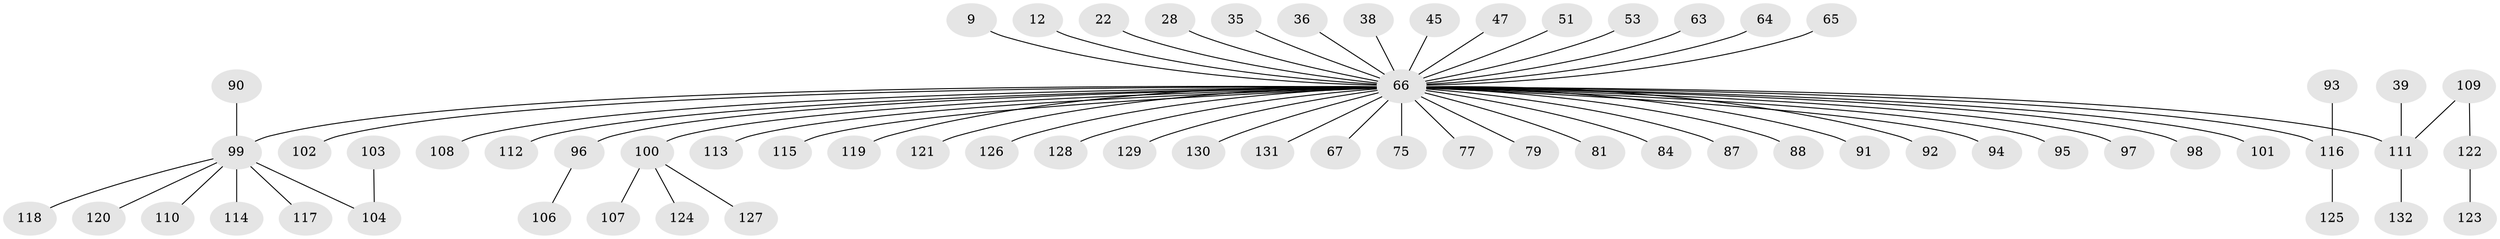 // original degree distribution, {1: 0.6666666666666666, 24: 0.007575757575757576, 13: 0.007575757575757576, 6: 0.022727272727272728, 5: 0.030303030303030304, 7: 0.007575757575757576, 2: 0.15151515151515152, 3: 0.06060606060606061, 4: 0.03787878787878788, 10: 0.007575757575757576}
// Generated by graph-tools (version 1.1) at 2025/47/03/09/25 04:47:38]
// undirected, 66 vertices, 65 edges
graph export_dot {
graph [start="1"]
  node [color=gray90,style=filled];
  9;
  12;
  22;
  28;
  35;
  36;
  38;
  39;
  45 [super="+44"];
  47;
  51;
  53;
  63;
  64;
  65;
  66 [super="+34+33"];
  67;
  75;
  77;
  79;
  81;
  84;
  87;
  88;
  90;
  91 [super="+54"];
  92;
  93;
  94;
  95 [super="+83"];
  96;
  97;
  98 [super="+41"];
  99 [super="+60+71+73+76+89"];
  100 [super="+59+69"];
  101;
  102 [super="+37"];
  103;
  104 [super="+72"];
  106;
  107;
  108;
  109;
  110;
  111 [super="+23"];
  112 [super="+80"];
  113;
  114;
  115 [super="+42+74"];
  116 [super="+7+16+17+62+31+43+48+105+55+61+85"];
  117;
  118;
  119;
  120;
  121;
  122;
  123;
  124;
  125;
  126;
  127;
  128;
  129;
  130;
  131 [super="+86"];
  132 [super="+82"];
  9 -- 66;
  12 -- 66;
  22 -- 66;
  28 -- 66;
  35 -- 66;
  36 -- 66;
  38 -- 66;
  39 -- 111;
  45 -- 66;
  47 -- 66;
  51 -- 66;
  53 -- 66;
  63 -- 66;
  64 -- 66;
  65 -- 66;
  66 -- 88;
  66 -- 129;
  66 -- 111 [weight=2];
  66 -- 128;
  66 -- 130;
  66 -- 67;
  66 -- 75;
  66 -- 77;
  66 -- 79;
  66 -- 81;
  66 -- 84;
  66 -- 87;
  66 -- 92;
  66 -- 94;
  66 -- 96;
  66 -- 97;
  66 -- 101;
  66 -- 108;
  66 -- 113;
  66 -- 116;
  66 -- 119;
  66 -- 121;
  66 -- 126;
  66 -- 100;
  66 -- 115;
  66 -- 102;
  66 -- 98;
  66 -- 91;
  66 -- 99;
  66 -- 112;
  66 -- 95;
  66 -- 131;
  90 -- 99;
  93 -- 116;
  96 -- 106;
  99 -- 110;
  99 -- 114;
  99 -- 118;
  99 -- 120;
  99 -- 104;
  99 -- 117;
  100 -- 107;
  100 -- 124;
  100 -- 127;
  103 -- 104;
  109 -- 122;
  109 -- 111;
  111 -- 132;
  116 -- 125;
  122 -- 123;
}
